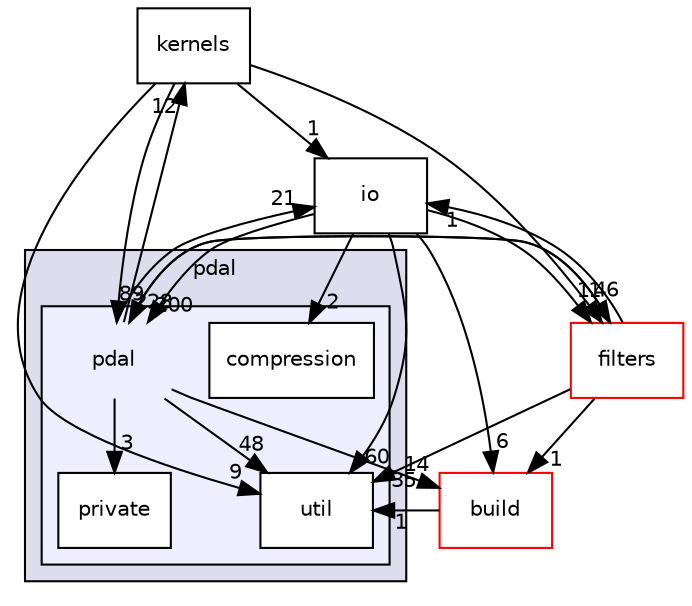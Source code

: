 digraph "pdal/pdal" {
  compound=true
  node [ fontsize="10", fontname="Helvetica"];
  edge [ labelfontsize="10", labelfontname="Helvetica"];
  subgraph clusterdir_a542be5b8e919f24a4504a2b5a97aa0f {
    graph [ bgcolor="#ddddee", pencolor="black", label="pdal" fontname="Helvetica", fontsize="10", URL="dir_a542be5b8e919f24a4504a2b5a97aa0f.html"]
  subgraph clusterdir_37e2adedb6e706efcbfadb5213756005 {
    graph [ bgcolor="#eeeeff", pencolor="black", label="" URL="dir_37e2adedb6e706efcbfadb5213756005.html"];
    dir_37e2adedb6e706efcbfadb5213756005 [shape=plaintext label="pdal"];
    dir_76138485251a40dd3fc955d891c5f8cd [shape=box label="compression" color="black" fillcolor="white" style="filled" URL="dir_76138485251a40dd3fc955d891c5f8cd.html"];
    dir_eae4d06bdba99d077fc92ba9f0c79b5f [shape=box label="private" color="black" fillcolor="white" style="filled" URL="dir_eae4d06bdba99d077fc92ba9f0c79b5f.html"];
    dir_51c8b44227db90d90bbe581f0951ed8c [shape=box label="util" color="black" fillcolor="white" style="filled" URL="dir_51c8b44227db90d90bbe581f0951ed8c.html"];
  }
  }
  dir_21e84184e350592cc7c8785aae642832 [shape=box label="kernels" URL="dir_21e84184e350592cc7c8785aae642832.html"];
  dir_58d97b97570bab8e4f5aca2d6cc8ee64 [shape=box label="build" fillcolor="white" style="filled" color="red" URL="dir_58d97b97570bab8e4f5aca2d6cc8ee64.html"];
  dir_1d5bbadd870fe047ff237b24e55617ae [shape=box label="io" URL="dir_1d5bbadd870fe047ff237b24e55617ae.html"];
  dir_9348238a26585a7e0b208544997ebe2f [shape=box label="filters" fillcolor="white" style="filled" color="red" URL="dir_9348238a26585a7e0b208544997ebe2f.html"];
  dir_37e2adedb6e706efcbfadb5213756005->dir_21e84184e350592cc7c8785aae642832 [headlabel="12", labeldistance=1.5 headhref="dir_000050_000049.html"];
  dir_37e2adedb6e706efcbfadb5213756005->dir_eae4d06bdba99d077fc92ba9f0c79b5f [headlabel="3", labeldistance=1.5 headhref="dir_000050_000052.html"];
  dir_37e2adedb6e706efcbfadb5213756005->dir_58d97b97570bab8e4f5aca2d6cc8ee64 [headlabel="14", labeldistance=1.5 headhref="dir_000050_000002.html"];
  dir_37e2adedb6e706efcbfadb5213756005->dir_51c8b44227db90d90bbe581f0951ed8c [headlabel="48", labeldistance=1.5 headhref="dir_000050_000053.html"];
  dir_37e2adedb6e706efcbfadb5213756005->dir_1d5bbadd870fe047ff237b24e55617ae [headlabel="21", labeldistance=1.5 headhref="dir_000050_000044.html"];
  dir_37e2adedb6e706efcbfadb5213756005->dir_9348238a26585a7e0b208544997ebe2f [headlabel="46", labeldistance=1.5 headhref="dir_000050_000042.html"];
  dir_21e84184e350592cc7c8785aae642832->dir_37e2adedb6e706efcbfadb5213756005 [headlabel="89", labeldistance=1.5 headhref="dir_000049_000050.html"];
  dir_21e84184e350592cc7c8785aae642832->dir_51c8b44227db90d90bbe581f0951ed8c [headlabel="9", labeldistance=1.5 headhref="dir_000049_000053.html"];
  dir_21e84184e350592cc7c8785aae642832->dir_1d5bbadd870fe047ff237b24e55617ae [headlabel="1", labeldistance=1.5 headhref="dir_000049_000044.html"];
  dir_21e84184e350592cc7c8785aae642832->dir_9348238a26585a7e0b208544997ebe2f [headlabel="1", labeldistance=1.5 headhref="dir_000049_000042.html"];
  dir_58d97b97570bab8e4f5aca2d6cc8ee64->dir_51c8b44227db90d90bbe581f0951ed8c [headlabel="1", labeldistance=1.5 headhref="dir_000002_000053.html"];
  dir_1d5bbadd870fe047ff237b24e55617ae->dir_37e2adedb6e706efcbfadb5213756005 [headlabel="200", labeldistance=1.5 headhref="dir_000044_000050.html"];
  dir_1d5bbadd870fe047ff237b24e55617ae->dir_58d97b97570bab8e4f5aca2d6cc8ee64 [headlabel="6", labeldistance=1.5 headhref="dir_000044_000002.html"];
  dir_1d5bbadd870fe047ff237b24e55617ae->dir_51c8b44227db90d90bbe581f0951ed8c [headlabel="60", labeldistance=1.5 headhref="dir_000044_000053.html"];
  dir_1d5bbadd870fe047ff237b24e55617ae->dir_9348238a26585a7e0b208544997ebe2f [headlabel="1", labeldistance=1.5 headhref="dir_000044_000042.html"];
  dir_1d5bbadd870fe047ff237b24e55617ae->dir_76138485251a40dd3fc955d891c5f8cd [headlabel="2", labeldistance=1.5 headhref="dir_000044_000051.html"];
  dir_9348238a26585a7e0b208544997ebe2f->dir_37e2adedb6e706efcbfadb5213756005 [headlabel="228", labeldistance=1.5 headhref="dir_000042_000050.html"];
  dir_9348238a26585a7e0b208544997ebe2f->dir_58d97b97570bab8e4f5aca2d6cc8ee64 [headlabel="1", labeldistance=1.5 headhref="dir_000042_000002.html"];
  dir_9348238a26585a7e0b208544997ebe2f->dir_51c8b44227db90d90bbe581f0951ed8c [headlabel="35", labeldistance=1.5 headhref="dir_000042_000053.html"];
  dir_9348238a26585a7e0b208544997ebe2f->dir_1d5bbadd870fe047ff237b24e55617ae [headlabel="1", labeldistance=1.5 headhref="dir_000042_000044.html"];
}
